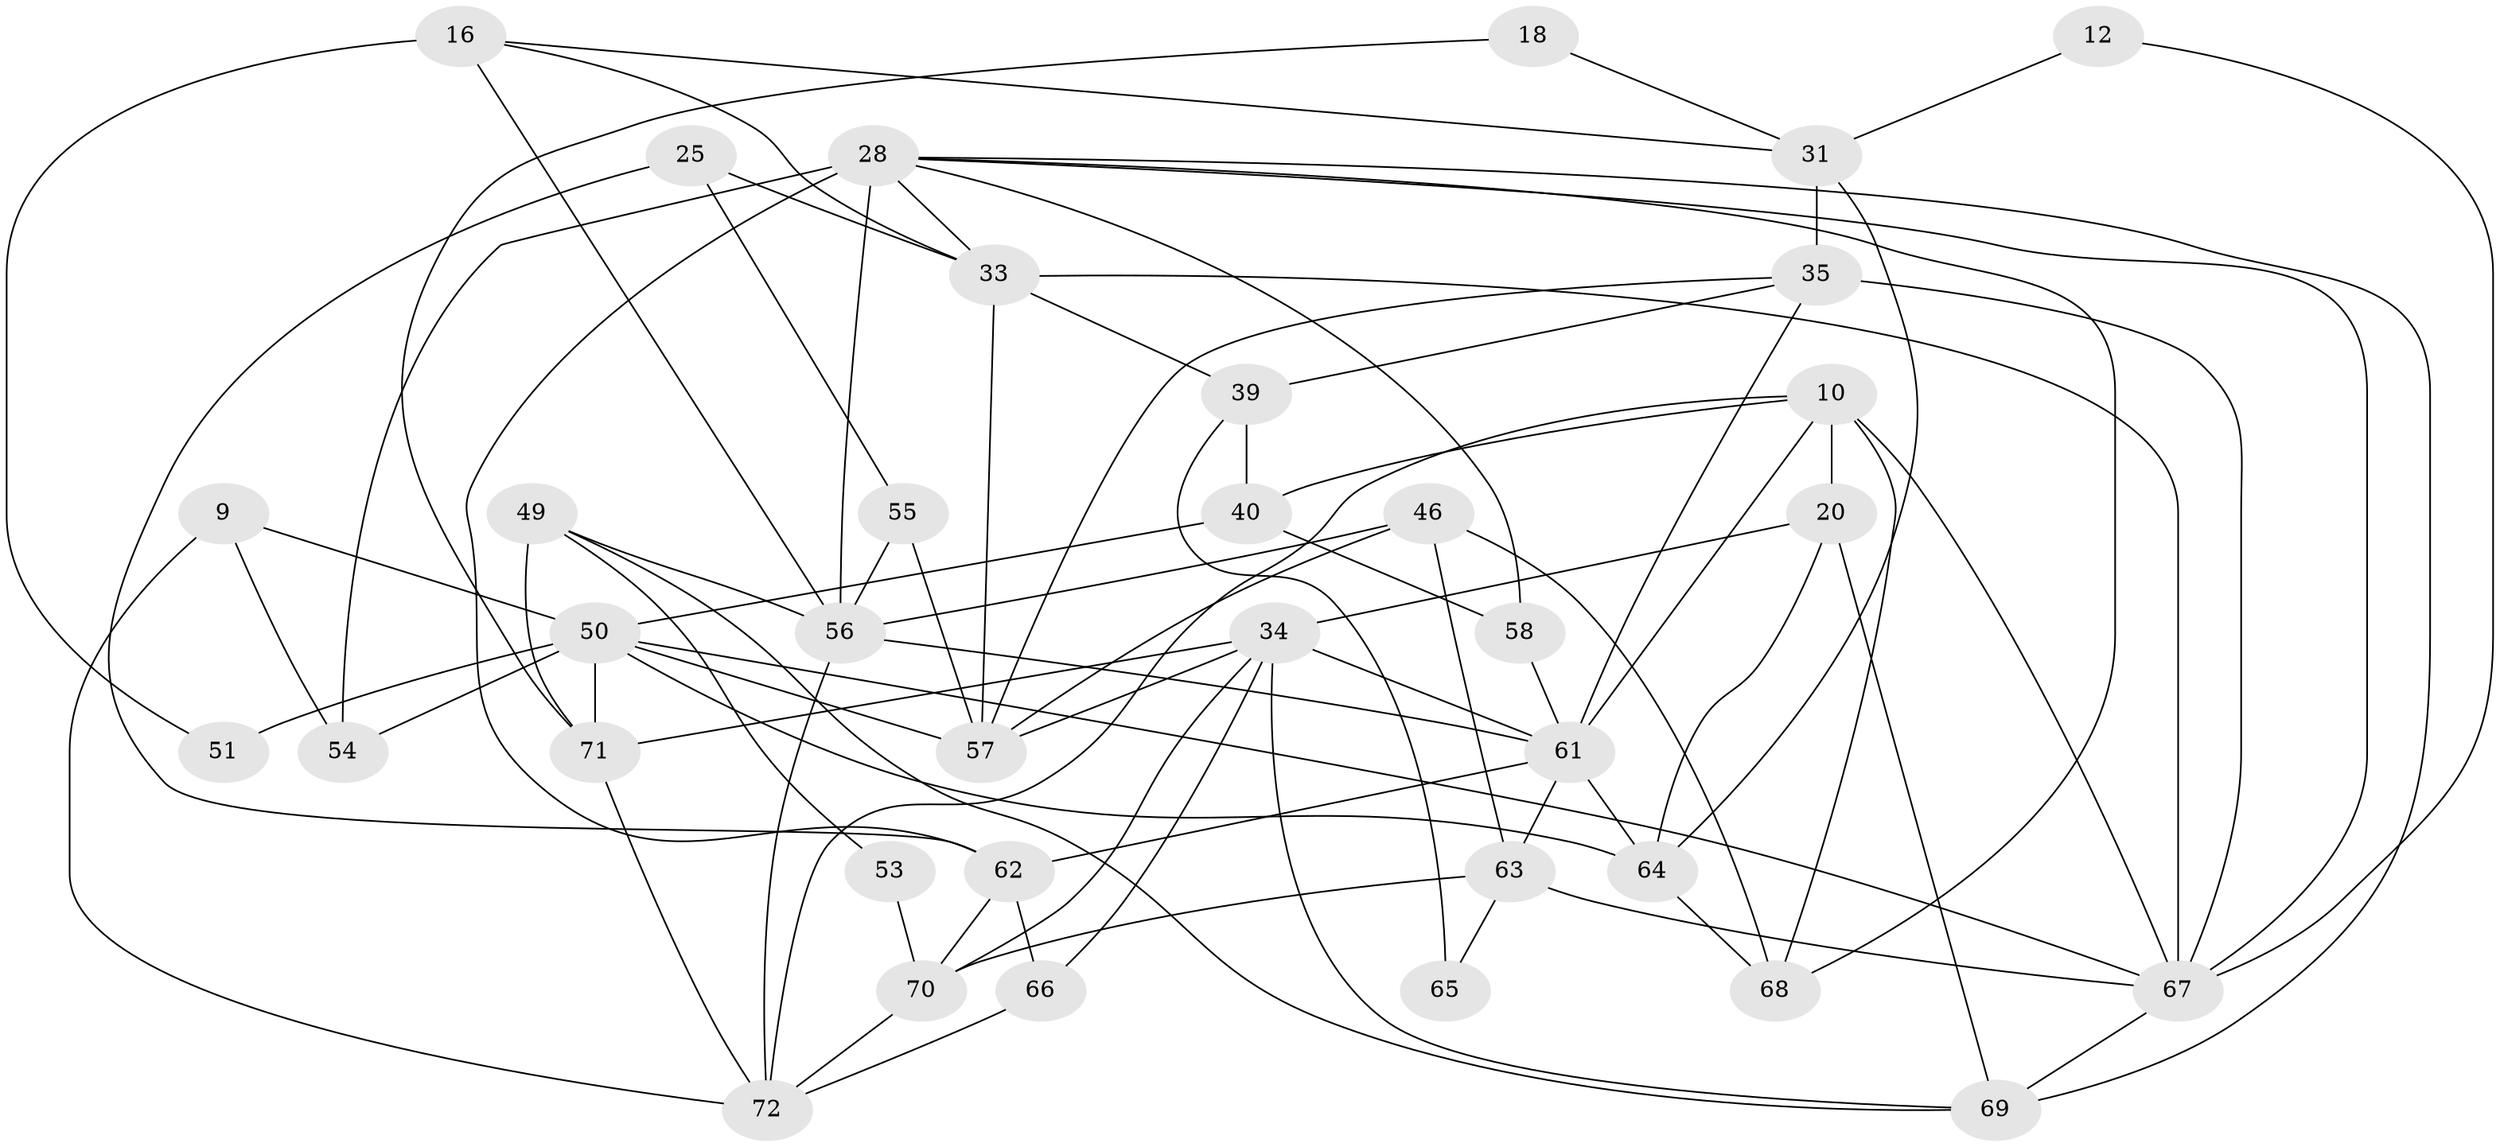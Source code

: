 // original degree distribution, {3: 0.2777777777777778, 2: 0.125, 4: 0.25, 5: 0.2361111111111111, 7: 0.041666666666666664, 6: 0.05555555555555555, 8: 0.013888888888888888}
// Generated by graph-tools (version 1.1) at 2025/51/03/09/25 04:51:00]
// undirected, 36 vertices, 83 edges
graph export_dot {
graph [start="1"]
  node [color=gray90,style=filled];
  9;
  10 [super="+4"];
  12;
  16;
  18;
  20;
  25;
  28 [super="+11"];
  31;
  33 [super="+7+15"];
  34 [super="+30"];
  35 [super="+27"];
  39;
  40 [super="+37"];
  46;
  49 [super="+26+13"];
  50 [super="+22+19+45"];
  51;
  53;
  54 [super="+6"];
  55 [super="+21"];
  56 [super="+23"];
  57 [super="+52"];
  58 [super="+44"];
  61 [super="+3+1+59"];
  62 [super="+17"];
  63;
  64 [super="+36"];
  65;
  66;
  67 [super="+41+60"];
  68 [super="+48"];
  69 [super="+14"];
  70 [super="+29"];
  71;
  72 [super="+47"];
  9 -- 54 [weight=2];
  9 -- 72;
  9 -- 50;
  10 -- 68 [weight=2];
  10 -- 72;
  10 -- 40;
  10 -- 20;
  10 -- 61;
  10 -- 67;
  12 -- 31;
  12 -- 67;
  16 -- 56 [weight=2];
  16 -- 31;
  16 -- 51;
  16 -- 33;
  18 -- 31;
  18 -- 71;
  20 -- 69 [weight=2];
  20 -- 34;
  20 -- 64;
  25 -- 62;
  25 -- 55;
  25 -- 33;
  28 -- 33;
  28 -- 54 [weight=3];
  28 -- 62 [weight=2];
  28 -- 56;
  28 -- 68;
  28 -- 69;
  28 -- 67;
  28 -- 58;
  31 -- 35 [weight=2];
  31 -- 64;
  33 -- 39;
  33 -- 67 [weight=2];
  33 -- 57;
  34 -- 69;
  34 -- 71;
  34 -- 70;
  34 -- 66;
  34 -- 57 [weight=2];
  34 -- 61 [weight=2];
  35 -- 39;
  35 -- 57;
  35 -- 67 [weight=3];
  35 -- 61;
  39 -- 40 [weight=2];
  39 -- 65;
  40 -- 58;
  40 -- 50;
  46 -- 56;
  46 -- 57;
  46 -- 63;
  46 -- 68 [weight=2];
  49 -- 53;
  49 -- 71 [weight=2];
  49 -- 56 [weight=2];
  49 -- 69;
  50 -- 54;
  50 -- 67 [weight=3];
  50 -- 57;
  50 -- 64;
  50 -- 51;
  50 -- 71 [weight=2];
  53 -- 70;
  55 -- 56;
  55 -- 57;
  56 -- 72;
  56 -- 61 [weight=4];
  58 -- 61;
  61 -- 63 [weight=2];
  61 -- 64;
  61 -- 62;
  62 -- 66;
  62 -- 70;
  63 -- 65;
  63 -- 70;
  63 -- 67;
  64 -- 68;
  66 -- 72;
  67 -- 69;
  70 -- 72;
  71 -- 72;
}
